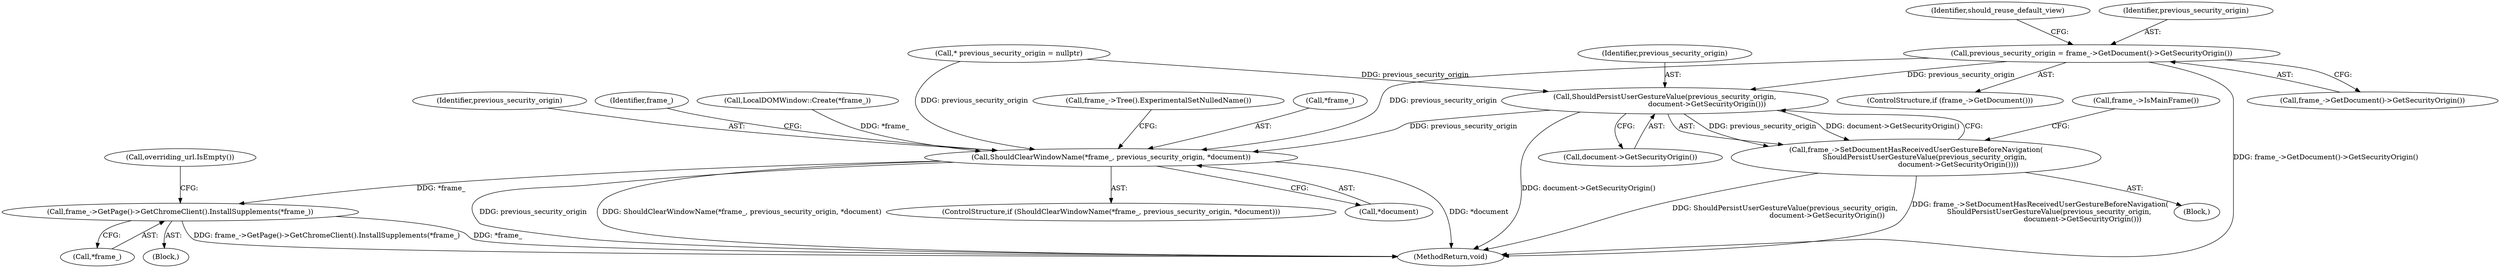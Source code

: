digraph "0_Chrome_0ab2412a104d2f235d7b9fe19d30ef605a410832_3@pointer" {
"1000130" [label="(Call,previous_security_origin = frame_->GetDocument()->GetSecurityOrigin())"];
"1000162" [label="(Call,ShouldPersistUserGestureValue(previous_security_origin,\n                                      document->GetSecurityOrigin()))"];
"1000161" [label="(Call,frame_->SetDocumentHasReceivedUserGestureBeforeNavigation(\n        ShouldPersistUserGestureValue(previous_security_origin,\n                                      document->GetSecurityOrigin())))"];
"1000169" [label="(Call,ShouldClearWindowName(*frame_, previous_security_origin, *document))"];
"1000177" [label="(Call,frame_->GetPage()->GetChromeClient().InstallSupplements(*frame_))"];
"1000173" [label="(Call,*document)"];
"1000161" [label="(Call,frame_->SetDocumentHasReceivedUserGestureBeforeNavigation(\n        ShouldPersistUserGestureValue(previous_security_origin,\n                                      document->GetSecurityOrigin())))"];
"1000177" [label="(Call,frame_->GetPage()->GetChromeClient().InstallSupplements(*frame_))"];
"1000128" [label="(ControlStructure,if (frame_->GetDocument()))"];
"1000137" [label="(Call,LocalDOMWindow::Create(*frame_))"];
"1000168" [label="(ControlStructure,if (ShouldClearWindowName(*frame_, previous_security_origin, *document)))"];
"1000125" [label="(Call,* previous_security_origin = nullptr)"];
"1000166" [label="(Call,frame_->IsMainFrame())"];
"1000164" [label="(Call,document->GetSecurityOrigin())"];
"1000182" [label="(Call,overriding_url.IsEmpty())"];
"1000162" [label="(Call,ShouldPersistUserGestureValue(previous_security_origin,\n                                      document->GetSecurityOrigin()))"];
"1000178" [label="(Call,*frame_)"];
"1000130" [label="(Call,previous_security_origin = frame_->GetDocument()->GetSecurityOrigin())"];
"1000176" [label="(Call,frame_->Tree().ExperimentalSetNulledName())"];
"1000135" [label="(Identifier,should_reuse_default_view)"];
"1000170" [label="(Call,*frame_)"];
"1000206" [label="(MethodReturn,void)"];
"1000163" [label="(Identifier,previous_security_origin)"];
"1000109" [label="(Block,)"];
"1000132" [label="(Call,frame_->GetDocument()->GetSecurityOrigin())"];
"1000172" [label="(Identifier,previous_security_origin)"];
"1000160" [label="(Block,)"];
"1000179" [label="(Identifier,frame_)"];
"1000131" [label="(Identifier,previous_security_origin)"];
"1000169" [label="(Call,ShouldClearWindowName(*frame_, previous_security_origin, *document))"];
"1000130" -> "1000128"  [label="AST: "];
"1000130" -> "1000132"  [label="CFG: "];
"1000131" -> "1000130"  [label="AST: "];
"1000132" -> "1000130"  [label="AST: "];
"1000135" -> "1000130"  [label="CFG: "];
"1000130" -> "1000206"  [label="DDG: frame_->GetDocument()->GetSecurityOrigin()"];
"1000130" -> "1000162"  [label="DDG: previous_security_origin"];
"1000130" -> "1000169"  [label="DDG: previous_security_origin"];
"1000162" -> "1000161"  [label="AST: "];
"1000162" -> "1000164"  [label="CFG: "];
"1000163" -> "1000162"  [label="AST: "];
"1000164" -> "1000162"  [label="AST: "];
"1000161" -> "1000162"  [label="CFG: "];
"1000162" -> "1000206"  [label="DDG: document->GetSecurityOrigin()"];
"1000162" -> "1000161"  [label="DDG: previous_security_origin"];
"1000162" -> "1000161"  [label="DDG: document->GetSecurityOrigin()"];
"1000125" -> "1000162"  [label="DDG: previous_security_origin"];
"1000162" -> "1000169"  [label="DDG: previous_security_origin"];
"1000161" -> "1000160"  [label="AST: "];
"1000166" -> "1000161"  [label="CFG: "];
"1000161" -> "1000206"  [label="DDG: ShouldPersistUserGestureValue(previous_security_origin,\n                                      document->GetSecurityOrigin())"];
"1000161" -> "1000206"  [label="DDG: frame_->SetDocumentHasReceivedUserGestureBeforeNavigation(\n        ShouldPersistUserGestureValue(previous_security_origin,\n                                      document->GetSecurityOrigin()))"];
"1000169" -> "1000168"  [label="AST: "];
"1000169" -> "1000173"  [label="CFG: "];
"1000170" -> "1000169"  [label="AST: "];
"1000172" -> "1000169"  [label="AST: "];
"1000173" -> "1000169"  [label="AST: "];
"1000176" -> "1000169"  [label="CFG: "];
"1000179" -> "1000169"  [label="CFG: "];
"1000169" -> "1000206"  [label="DDG: previous_security_origin"];
"1000169" -> "1000206"  [label="DDG: ShouldClearWindowName(*frame_, previous_security_origin, *document)"];
"1000169" -> "1000206"  [label="DDG: *document"];
"1000137" -> "1000169"  [label="DDG: *frame_"];
"1000125" -> "1000169"  [label="DDG: previous_security_origin"];
"1000169" -> "1000177"  [label="DDG: *frame_"];
"1000177" -> "1000109"  [label="AST: "];
"1000177" -> "1000178"  [label="CFG: "];
"1000178" -> "1000177"  [label="AST: "];
"1000182" -> "1000177"  [label="CFG: "];
"1000177" -> "1000206"  [label="DDG: *frame_"];
"1000177" -> "1000206"  [label="DDG: frame_->GetPage()->GetChromeClient().InstallSupplements(*frame_)"];
}
